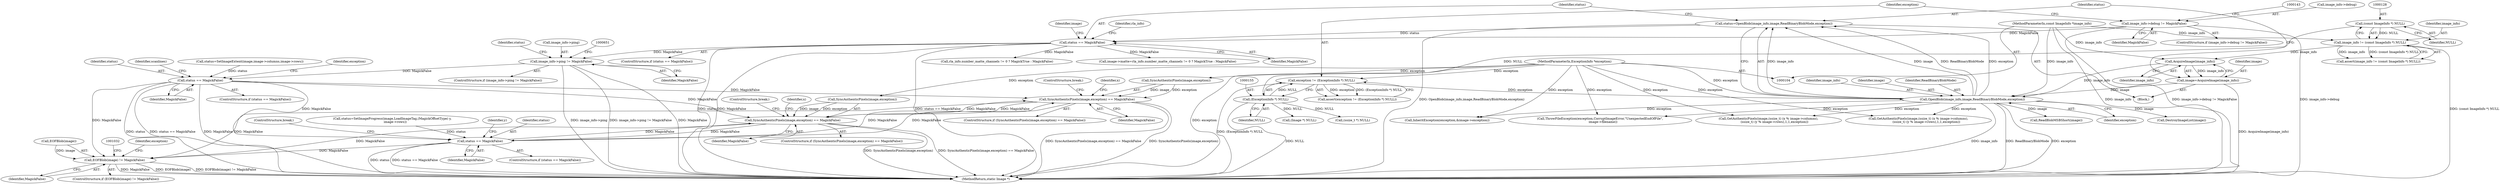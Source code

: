 digraph "0_ImageMagick_f6e9d0d9955e85bdd7540b251cd50d598dacc5e6_52@pointer" {
"1000644" [label="(Call,image_info->ping != MagickFalse)"];
"1000175" [label="(Call,status == MagickFalse)"];
"1000167" [label="(Call,status=OpenBlob(image_info,image,ReadBinaryBlobMode,exception))"];
"1000169" [label="(Call,OpenBlob(image_info,image,ReadBinaryBlobMode,exception))"];
"1000165" [label="(Call,AcquireImage(image_info))"];
"1000125" [label="(Call,image_info != (const ImageInfo *) NULL)"];
"1000105" [label="(MethodParameterIn,const ImageInfo *image_info)"];
"1000127" [label="(Call,(const ImageInfo *) NULL)"];
"1000163" [label="(Call,image=AcquireImage(image_info))"];
"1000152" [label="(Call,exception != (ExceptionInfo *) NULL)"];
"1000106" [label="(MethodParameterIn,ExceptionInfo *exception)"];
"1000154" [label="(Call,(ExceptionInfo *) NULL)"];
"1000137" [label="(Call,image_info->debug != MagickFalse)"];
"1000668" [label="(Call,status == MagickFalse)"];
"1000906" [label="(Call,SyncAuthenticPixels(image,exception) == MagickFalse)"];
"1000990" [label="(Call,SyncAuthenticPixels(image,exception) == MagickFalse)"];
"1001015" [label="(Call,status == MagickFalse)"];
"1001020" [label="(Call,EOFBlob(image) != MagickFalse)"];
"1000990" [label="(Call,SyncAuthenticPixels(image,exception) == MagickFalse)"];
"1000151" [label="(Call,assert(exception != (ExceptionInfo *) NULL))"];
"1000137" [label="(Call,image_info->debug != MagickFalse)"];
"1000141" [label="(Identifier,MagickFalse)"];
"1000695" [label="(Call,(ssize_t *) NULL)"];
"1000156" [label="(Identifier,NULL)"];
"1000839" [label="(Call,GetAuthenticPixels(image,(ssize_t) (x % image->columns),\n                (ssize_t) (y % image->rows),1,1,exception))"];
"1001025" [label="(Identifier,exception)"];
"1000124" [label="(Call,assert(image_info != (const ImageInfo *) NULL))"];
"1000905" [label="(ControlStructure,if (SyncAuthenticPixels(image,exception) == MagickFalse))"];
"1001019" [label="(ControlStructure,if (EOFBlob(image) != MagickFalse))"];
"1000195" [label="(Call,ReadBlobMSBShort(image))"];
"1000154" [label="(Call,(ExceptionInfo *) NULL)"];
"1000176" [label="(Identifier,status)"];
"1000170" [label="(Identifier,image_info)"];
"1000669" [label="(Identifier,status)"];
"1000906" [label="(Call,SyncAuthenticPixels(image,exception) == MagickFalse)"];
"1001024" [label="(Call,ThrowFileException(exception,CorruptImageError,\"UnexpectedEndOfFile\",\n      image->filename))"];
"1001014" [label="(ControlStructure,if (status == MagickFalse))"];
"1000126" [label="(Identifier,image_info)"];
"1000597" [label="(Call,rla_info.number_matte_channels != 0 ? MagickTrue : MagickFalse)"];
"1000593" [label="(Call,image->matte=rla_info.number_matte_channels != 0 ? MagickTrue : MagickFalse)"];
"1000177" [label="(Identifier,MagickFalse)"];
"1000911" [label="(ControlStructure,break;)"];
"1000167" [label="(Call,status=OpenBlob(image_info,image,ReadBinaryBlobMode,exception))"];
"1001021" [label="(Call,EOFBlob(image))"];
"1001020" [label="(Call,EOFBlob(image) != MagickFalse)"];
"1000171" [label="(Identifier,image)"];
"1000164" [label="(Identifier,image)"];
"1000672" [label="(Call,InheritException(exception,&image->exception))"];
"1000136" [label="(ControlStructure,if (image_info->debug != MagickFalse))"];
"1000169" [label="(Call,OpenBlob(image_info,image,ReadBinaryBlobMode,exception))"];
"1000168" [label="(Identifier,status)"];
"1001018" [label="(ControlStructure,break;)"];
"1000682" [label="(Identifier,scanlines)"];
"1000994" [label="(Identifier,MagickFalse)"];
"1000644" [label="(Call,image_info->ping != MagickFalse)"];
"1000910" [label="(Identifier,MagickFalse)"];
"1000670" [label="(Identifier,MagickFalse)"];
"1000648" [label="(Identifier,MagickFalse)"];
"1000658" [label="(Identifier,status)"];
"1000175" [label="(Call,status == MagickFalse)"];
"1001003" [label="(Call,status=SetImageProgress(image,LoadImageTag,(MagickOffsetType) y,\n      image->rows))"];
"1000190" [label="(Identifier,rla_info)"];
"1000995" [label="(ControlStructure,break;)"];
"1000153" [label="(Identifier,exception)"];
"1000107" [label="(Block,)"];
"1000931" [label="(Call,GetAuthenticPixels(image,(ssize_t) (x % image->columns),\n            (ssize_t) (y % image->rows),1,1,exception))"];
"1000127" [label="(Call,(const ImageInfo *) NULL)"];
"1001015" [label="(Call,status == MagickFalse)"];
"1000106" [label="(MethodParameterIn,ExceptionInfo *exception)"];
"1000174" [label="(ControlStructure,if (status == MagickFalse))"];
"1000152" [label="(Call,exception != (ExceptionInfo *) NULL)"];
"1000657" [label="(Call,status=SetImageExtent(image,image->columns,image->rows))"];
"1000105" [label="(MethodParameterIn,const ImageInfo *image_info)"];
"1000997" [label="(Identifier,x)"];
"1001038" [label="(MethodReturn,static Image *)"];
"1000667" [label="(ControlStructure,if (status == MagickFalse))"];
"1000989" [label="(ControlStructure,if (SyncAuthenticPixels(image,exception) == MagickFalse))"];
"1000166" [label="(Identifier,image_info)"];
"1000913" [label="(Identifier,x)"];
"1001017" [label="(Identifier,MagickFalse)"];
"1000643" [label="(ControlStructure,if (image_info->ping != MagickFalse))"];
"1000180" [label="(Identifier,image)"];
"1000165" [label="(Call,AcquireImage(image_info))"];
"1000184" [label="(Call,(Image *) NULL)"];
"1000138" [label="(Call,image_info->debug)"];
"1000754" [label="(Identifier,y)"];
"1001023" [label="(Identifier,MagickFalse)"];
"1000129" [label="(Identifier,NULL)"];
"1000907" [label="(Call,SyncAuthenticPixels(image,exception))"];
"1000125" [label="(Call,image_info != (const ImageInfo *) NULL)"];
"1000991" [label="(Call,SyncAuthenticPixels(image,exception))"];
"1000163" [label="(Call,image=AcquireImage(image_info))"];
"1001016" [label="(Identifier,status)"];
"1000645" [label="(Call,image_info->ping)"];
"1000173" [label="(Identifier,exception)"];
"1000673" [label="(Identifier,exception)"];
"1000668" [label="(Call,status == MagickFalse)"];
"1000172" [label="(Identifier,ReadBinaryBlobMode)"];
"1000181" [label="(Call,DestroyImageList(image))"];
"1000644" -> "1000643"  [label="AST: "];
"1000644" -> "1000648"  [label="CFG: "];
"1000645" -> "1000644"  [label="AST: "];
"1000648" -> "1000644"  [label="AST: "];
"1000651" -> "1000644"  [label="CFG: "];
"1000658" -> "1000644"  [label="CFG: "];
"1000644" -> "1001038"  [label="DDG: image_info->ping != MagickFalse"];
"1000644" -> "1001038"  [label="DDG: MagickFalse"];
"1000644" -> "1001038"  [label="DDG: image_info->ping"];
"1000175" -> "1000644"  [label="DDG: MagickFalse"];
"1000644" -> "1000668"  [label="DDG: MagickFalse"];
"1000175" -> "1000174"  [label="AST: "];
"1000175" -> "1000177"  [label="CFG: "];
"1000176" -> "1000175"  [label="AST: "];
"1000177" -> "1000175"  [label="AST: "];
"1000180" -> "1000175"  [label="CFG: "];
"1000190" -> "1000175"  [label="CFG: "];
"1000175" -> "1001038"  [label="DDG: status"];
"1000175" -> "1001038"  [label="DDG: MagickFalse"];
"1000175" -> "1001038"  [label="DDG: status == MagickFalse"];
"1000167" -> "1000175"  [label="DDG: status"];
"1000137" -> "1000175"  [label="DDG: MagickFalse"];
"1000175" -> "1000593"  [label="DDG: MagickFalse"];
"1000175" -> "1000597"  [label="DDG: MagickFalse"];
"1000167" -> "1000107"  [label="AST: "];
"1000167" -> "1000169"  [label="CFG: "];
"1000168" -> "1000167"  [label="AST: "];
"1000169" -> "1000167"  [label="AST: "];
"1000176" -> "1000167"  [label="CFG: "];
"1000167" -> "1001038"  [label="DDG: OpenBlob(image_info,image,ReadBinaryBlobMode,exception)"];
"1000169" -> "1000167"  [label="DDG: image_info"];
"1000169" -> "1000167"  [label="DDG: image"];
"1000169" -> "1000167"  [label="DDG: ReadBinaryBlobMode"];
"1000169" -> "1000167"  [label="DDG: exception"];
"1000169" -> "1000173"  [label="CFG: "];
"1000170" -> "1000169"  [label="AST: "];
"1000171" -> "1000169"  [label="AST: "];
"1000172" -> "1000169"  [label="AST: "];
"1000173" -> "1000169"  [label="AST: "];
"1000169" -> "1001038"  [label="DDG: ReadBinaryBlobMode"];
"1000169" -> "1001038"  [label="DDG: exception"];
"1000169" -> "1001038"  [label="DDG: image_info"];
"1000165" -> "1000169"  [label="DDG: image_info"];
"1000105" -> "1000169"  [label="DDG: image_info"];
"1000163" -> "1000169"  [label="DDG: image"];
"1000152" -> "1000169"  [label="DDG: exception"];
"1000106" -> "1000169"  [label="DDG: exception"];
"1000169" -> "1000181"  [label="DDG: image"];
"1000169" -> "1000195"  [label="DDG: image"];
"1000169" -> "1000672"  [label="DDG: exception"];
"1000169" -> "1000839"  [label="DDG: exception"];
"1000169" -> "1000931"  [label="DDG: exception"];
"1000169" -> "1001024"  [label="DDG: exception"];
"1000165" -> "1000163"  [label="AST: "];
"1000165" -> "1000166"  [label="CFG: "];
"1000166" -> "1000165"  [label="AST: "];
"1000163" -> "1000165"  [label="CFG: "];
"1000165" -> "1000163"  [label="DDG: image_info"];
"1000125" -> "1000165"  [label="DDG: image_info"];
"1000105" -> "1000165"  [label="DDG: image_info"];
"1000125" -> "1000124"  [label="AST: "];
"1000125" -> "1000127"  [label="CFG: "];
"1000126" -> "1000125"  [label="AST: "];
"1000127" -> "1000125"  [label="AST: "];
"1000124" -> "1000125"  [label="CFG: "];
"1000125" -> "1001038"  [label="DDG: (const ImageInfo *) NULL"];
"1000125" -> "1000124"  [label="DDG: image_info"];
"1000125" -> "1000124"  [label="DDG: (const ImageInfo *) NULL"];
"1000105" -> "1000125"  [label="DDG: image_info"];
"1000127" -> "1000125"  [label="DDG: NULL"];
"1000105" -> "1000104"  [label="AST: "];
"1000105" -> "1001038"  [label="DDG: image_info"];
"1000127" -> "1000129"  [label="CFG: "];
"1000128" -> "1000127"  [label="AST: "];
"1000129" -> "1000127"  [label="AST: "];
"1000127" -> "1000154"  [label="DDG: NULL"];
"1000163" -> "1000107"  [label="AST: "];
"1000164" -> "1000163"  [label="AST: "];
"1000168" -> "1000163"  [label="CFG: "];
"1000163" -> "1001038"  [label="DDG: AcquireImage(image_info)"];
"1000152" -> "1000151"  [label="AST: "];
"1000152" -> "1000154"  [label="CFG: "];
"1000153" -> "1000152"  [label="AST: "];
"1000154" -> "1000152"  [label="AST: "];
"1000151" -> "1000152"  [label="CFG: "];
"1000152" -> "1001038"  [label="DDG: (ExceptionInfo *) NULL"];
"1000152" -> "1000151"  [label="DDG: exception"];
"1000152" -> "1000151"  [label="DDG: (ExceptionInfo *) NULL"];
"1000106" -> "1000152"  [label="DDG: exception"];
"1000154" -> "1000152"  [label="DDG: NULL"];
"1000106" -> "1000104"  [label="AST: "];
"1000106" -> "1001038"  [label="DDG: exception"];
"1000106" -> "1000672"  [label="DDG: exception"];
"1000106" -> "1000839"  [label="DDG: exception"];
"1000106" -> "1000907"  [label="DDG: exception"];
"1000106" -> "1000931"  [label="DDG: exception"];
"1000106" -> "1000991"  [label="DDG: exception"];
"1000106" -> "1001024"  [label="DDG: exception"];
"1000154" -> "1000156"  [label="CFG: "];
"1000155" -> "1000154"  [label="AST: "];
"1000156" -> "1000154"  [label="AST: "];
"1000154" -> "1001038"  [label="DDG: NULL"];
"1000154" -> "1000184"  [label="DDG: NULL"];
"1000154" -> "1000695"  [label="DDG: NULL"];
"1000137" -> "1000136"  [label="AST: "];
"1000137" -> "1000141"  [label="CFG: "];
"1000138" -> "1000137"  [label="AST: "];
"1000141" -> "1000137"  [label="AST: "];
"1000143" -> "1000137"  [label="CFG: "];
"1000153" -> "1000137"  [label="CFG: "];
"1000137" -> "1001038"  [label="DDG: image_info->debug"];
"1000137" -> "1001038"  [label="DDG: image_info->debug != MagickFalse"];
"1000668" -> "1000667"  [label="AST: "];
"1000668" -> "1000670"  [label="CFG: "];
"1000669" -> "1000668"  [label="AST: "];
"1000670" -> "1000668"  [label="AST: "];
"1000673" -> "1000668"  [label="CFG: "];
"1000682" -> "1000668"  [label="CFG: "];
"1000668" -> "1001038"  [label="DDG: status == MagickFalse"];
"1000668" -> "1001038"  [label="DDG: MagickFalse"];
"1000668" -> "1001038"  [label="DDG: status"];
"1000657" -> "1000668"  [label="DDG: status"];
"1000668" -> "1000906"  [label="DDG: MagickFalse"];
"1000668" -> "1000990"  [label="DDG: MagickFalse"];
"1000668" -> "1001015"  [label="DDG: MagickFalse"];
"1000668" -> "1001020"  [label="DDG: MagickFalse"];
"1000906" -> "1000905"  [label="AST: "];
"1000906" -> "1000910"  [label="CFG: "];
"1000907" -> "1000906"  [label="AST: "];
"1000910" -> "1000906"  [label="AST: "];
"1000911" -> "1000906"  [label="CFG: "];
"1000913" -> "1000906"  [label="CFG: "];
"1000906" -> "1001038"  [label="DDG: SyncAuthenticPixels(image,exception) == MagickFalse"];
"1000906" -> "1001038"  [label="DDG: SyncAuthenticPixels(image,exception)"];
"1000907" -> "1000906"  [label="DDG: image"];
"1000907" -> "1000906"  [label="DDG: exception"];
"1000990" -> "1000906"  [label="DDG: MagickFalse"];
"1001015" -> "1000906"  [label="DDG: MagickFalse"];
"1000906" -> "1000990"  [label="DDG: MagickFalse"];
"1000906" -> "1001015"  [label="DDG: MagickFalse"];
"1000906" -> "1001020"  [label="DDG: MagickFalse"];
"1000990" -> "1000989"  [label="AST: "];
"1000990" -> "1000994"  [label="CFG: "];
"1000991" -> "1000990"  [label="AST: "];
"1000994" -> "1000990"  [label="AST: "];
"1000995" -> "1000990"  [label="CFG: "];
"1000997" -> "1000990"  [label="CFG: "];
"1000990" -> "1001038"  [label="DDG: SyncAuthenticPixels(image,exception)"];
"1000990" -> "1001038"  [label="DDG: SyncAuthenticPixels(image,exception) == MagickFalse"];
"1000991" -> "1000990"  [label="DDG: image"];
"1000991" -> "1000990"  [label="DDG: exception"];
"1001015" -> "1000990"  [label="DDG: MagickFalse"];
"1000990" -> "1001015"  [label="DDG: MagickFalse"];
"1000990" -> "1001020"  [label="DDG: MagickFalse"];
"1001015" -> "1001014"  [label="AST: "];
"1001015" -> "1001017"  [label="CFG: "];
"1001016" -> "1001015"  [label="AST: "];
"1001017" -> "1001015"  [label="AST: "];
"1001018" -> "1001015"  [label="CFG: "];
"1000754" -> "1001015"  [label="CFG: "];
"1001015" -> "1001038"  [label="DDG: status == MagickFalse"];
"1001015" -> "1001038"  [label="DDG: status"];
"1001003" -> "1001015"  [label="DDG: status"];
"1001015" -> "1001020"  [label="DDG: MagickFalse"];
"1001020" -> "1001019"  [label="AST: "];
"1001020" -> "1001023"  [label="CFG: "];
"1001021" -> "1001020"  [label="AST: "];
"1001023" -> "1001020"  [label="AST: "];
"1001025" -> "1001020"  [label="CFG: "];
"1001032" -> "1001020"  [label="CFG: "];
"1001020" -> "1001038"  [label="DDG: EOFBlob(image)"];
"1001020" -> "1001038"  [label="DDG: EOFBlob(image) != MagickFalse"];
"1001020" -> "1001038"  [label="DDG: MagickFalse"];
"1001021" -> "1001020"  [label="DDG: image"];
}
